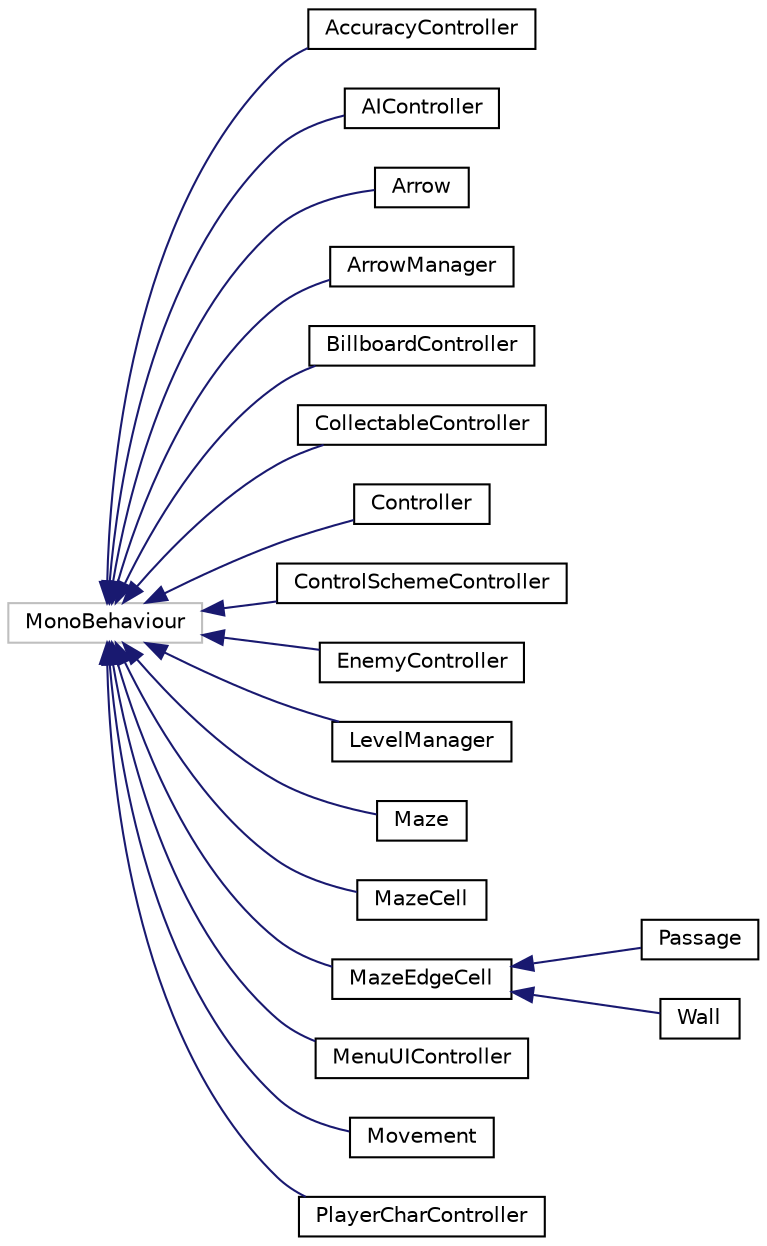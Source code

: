 digraph "Graphical Class Hierarchy"
{
  edge [fontname="Helvetica",fontsize="10",labelfontname="Helvetica",labelfontsize="10"];
  node [fontname="Helvetica",fontsize="10",shape=record];
  rankdir="LR";
  Node1 [label="MonoBehaviour",height=0.2,width=0.4,color="grey75", fillcolor="white", style="filled"];
  Node1 -> Node0 [dir="back",color="midnightblue",fontsize="10",style="solid",fontname="Helvetica"];
  Node0 [label="AccuracyController",height=0.2,width=0.4,color="black", fillcolor="white", style="filled",URL="$class_accuracy_controller.html",tooltip="AccuracyController is used to control the spawning locations and throw directions of the barrel mini-..."];
  Node1 -> Node3 [dir="back",color="midnightblue",fontsize="10",style="solid",fontname="Helvetica"];
  Node3 [label="AIController",height=0.2,width=0.4,color="black", fillcolor="white", style="filled",URL="$class_a_i_controller.html",tooltip="AIController contains all the neccessary methods and properties for controlling the interactions betw..."];
  Node1 -> Node4 [dir="back",color="midnightblue",fontsize="10",style="solid",fontname="Helvetica"];
  Node4 [label="Arrow",height=0.2,width=0.4,color="black", fillcolor="white", style="filled",URL="$class_arrow.html",tooltip="Contains the methods required to control the arrow and make it act realistically. Including containin..."];
  Node1 -> Node5 [dir="back",color="midnightblue",fontsize="10",style="solid",fontname="Helvetica"];
  Node5 [label="ArrowManager",height=0.2,width=0.4,color="black", fillcolor="white", style="filled",URL="$class_arrow_manager.html",tooltip="This controls the spawning of an arrow, notching it onto the bow, pulling the bowstring and firing th..."];
  Node1 -> Node6 [dir="back",color="midnightblue",fontsize="10",style="solid",fontname="Helvetica"];
  Node6 [label="BillboardController",height=0.2,width=0.4,color="black", fillcolor="white", style="filled",URL="$class_billboard_controller.html",tooltip="Controller for the hit the barrel minigame, centrered around the large billboard displaying the playe..."];
  Node1 -> Node7 [dir="back",color="midnightblue",fontsize="10",style="solid",fontname="Helvetica"];
  Node7 [label="CollectableController",height=0.2,width=0.4,color="black", fillcolor="white", style="filled",URL="$class_collectable_controller.html",tooltip="Controller for the gem collectable. "];
  Node1 -> Node8 [dir="back",color="midnightblue",fontsize="10",style="solid",fontname="Helvetica"];
  Node8 [label="Controller",height=0.2,width=0.4,color="black", fillcolor="white", style="filled",URL="$class_controller.html",tooltip="Class used to manage collisions with the box collider around the right hand controller. Used when detecting whether the player is reaching to their back to grab an arrow. "];
  Node1 -> Node9 [dir="back",color="midnightblue",fontsize="10",style="solid",fontname="Helvetica"];
  Node9 [label="ControlSchemeController",height=0.2,width=0.4,color="black", fillcolor="white", style="filled",URL="$class_control_scheme_controller.html",tooltip="Controls the changing and representation of the two control schemes. "];
  Node1 -> Node10 [dir="back",color="midnightblue",fontsize="10",style="solid",fontname="Helvetica"];
  Node10 [label="EnemyController",height=0.2,width=0.4,color="black", fillcolor="white", style="filled",URL="$class_enemy_controller.html",tooltip="Used for controlling the instantiation of an Enemy prefab and starting that enemies AI script..."];
  Node1 -> Node11 [dir="back",color="midnightblue",fontsize="10",style="solid",fontname="Helvetica"];
  Node11 [label="LevelManager",height=0.2,width=0.4,color="black", fillcolor="white", style="filled",URL="$class_level_manager.html",tooltip="Class for the overall managing of the game scene. This will handle maze generation, restarting, and beginning the game. "];
  Node1 -> Node12 [dir="back",color="midnightblue",fontsize="10",style="solid",fontname="Helvetica"];
  Node12 [label="Maze",height=0.2,width=0.4,color="black", fillcolor="white", style="filled",URL="$class_maze.html",tooltip="A class that controls the procedural generation of a Maze, the enemies and collectables inside of it..."];
  Node1 -> Node13 [dir="back",color="midnightblue",fontsize="10",style="solid",fontname="Helvetica"];
  Node13 [label="MazeCell",height=0.2,width=0.4,color="black", fillcolor="white", style="filled",URL="$class_maze_cell.html",tooltip="Scriptable object used to represent each single cell of the maze. "];
  Node1 -> Node14 [dir="back",color="midnightblue",fontsize="10",style="solid",fontname="Helvetica"];
  Node14 [label="MazeEdgeCell",height=0.2,width=0.4,color="black", fillcolor="white", style="filled",URL="$class_maze_edge_cell.html",tooltip="Represents a single edge of a MazeCell and the direction between this edge and the cell it is connect..."];
  Node14 -> Node15 [dir="back",color="midnightblue",fontsize="10",style="solid",fontname="Helvetica"];
  Node15 [label="Passage",height=0.2,width=0.4,color="black", fillcolor="white", style="filled",URL="$class_passage.html",tooltip="Class to represent a passage in the maze. "];
  Node14 -> Node16 [dir="back",color="midnightblue",fontsize="10",style="solid",fontname="Helvetica"];
  Node16 [label="Wall",height=0.2,width=0.4,color="black", fillcolor="white", style="filled",URL="$class_wall.html",tooltip="Class to represent a wall in a maze. "];
  Node1 -> Node17 [dir="back",color="midnightblue",fontsize="10",style="solid",fontname="Helvetica"];
  Node17 [label="MenuUIController",height=0.2,width=0.4,color="black", fillcolor="white", style="filled",URL="$class_menu_u_i_controller.html",tooltip="Controller for the HUD UI and Menu UI in game. "];
  Node1 -> Node18 [dir="back",color="midnightblue",fontsize="10",style="solid",fontname="Helvetica"];
  Node18 [label="Movement",height=0.2,width=0.4,color="black", fillcolor="white", style="filled",URL="$class_movement.html",tooltip="Controls the sliding movement for the player in control scheme one. "];
  Node1 -> Node19 [dir="back",color="midnightblue",fontsize="10",style="solid",fontname="Helvetica"];
  Node19 [label="PlayerCharController",height=0.2,width=0.4,color="black", fillcolor="white", style="filled",URL="$class_player_char_controller.html",tooltip="Controller for the Player Character, this involves detecting if the player has been hit..."];
}

